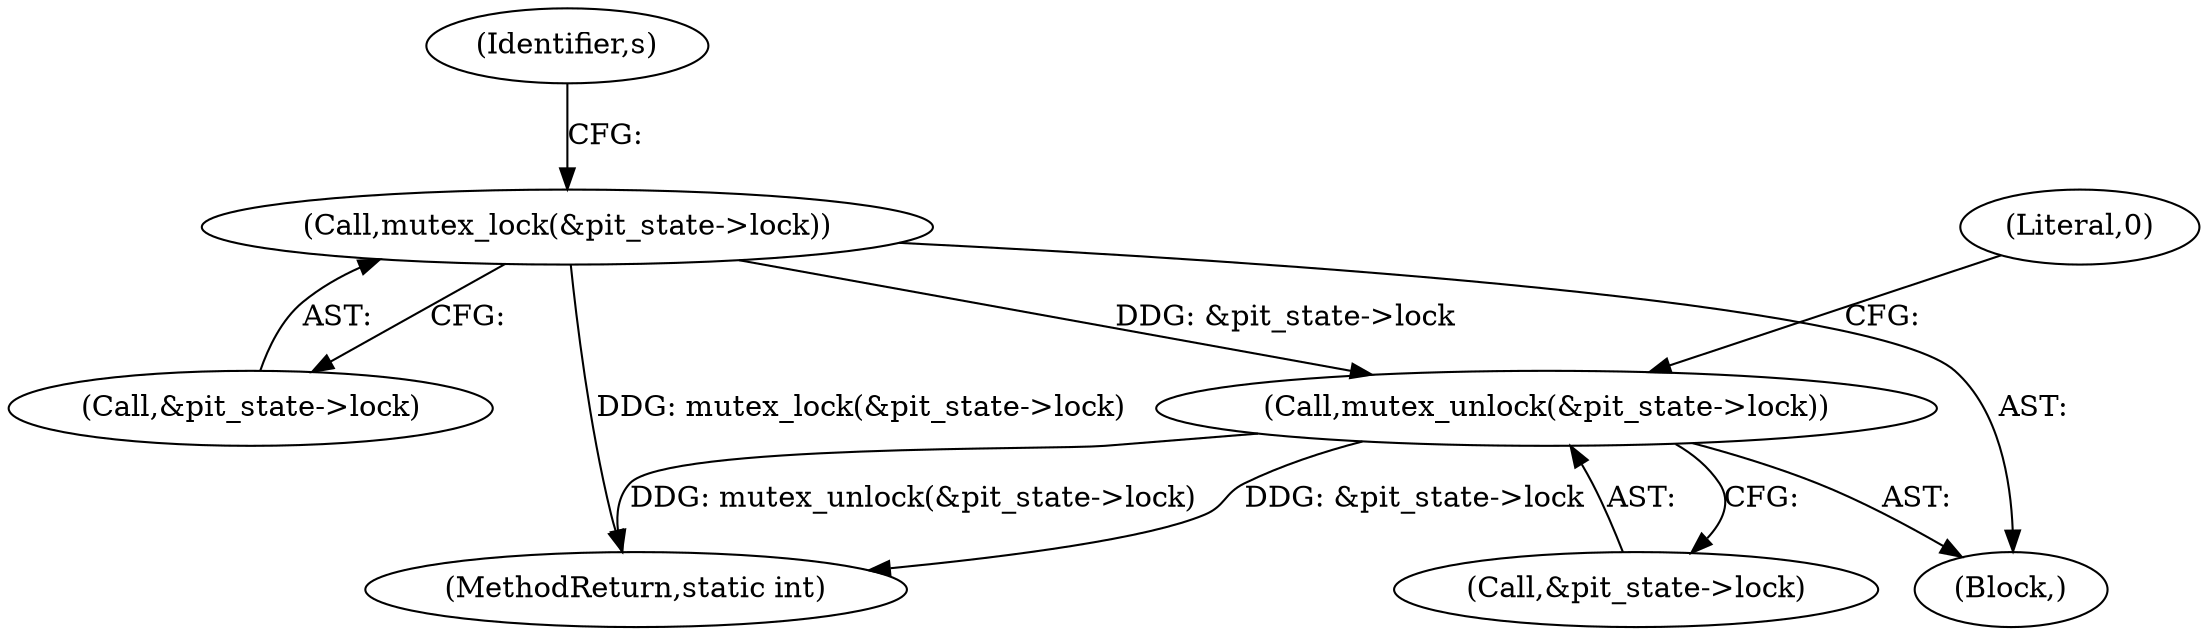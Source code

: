 digraph "0_linux_ee73f656a604d5aa9df86a97102e4e462dd79924@API" {
"1000151" [label="(Call,mutex_lock(&pit_state->lock))"];
"1000311" [label="(Call,mutex_unlock(&pit_state->lock))"];
"1000317" [label="(Literal,0)"];
"1000151" [label="(Call,mutex_lock(&pit_state->lock))"];
"1000311" [label="(Call,mutex_unlock(&pit_state->lock))"];
"1000105" [label="(Block,)"];
"1000152" [label="(Call,&pit_state->lock)"];
"1000158" [label="(Identifier,s)"];
"1000318" [label="(MethodReturn,static int)"];
"1000312" [label="(Call,&pit_state->lock)"];
"1000151" -> "1000105"  [label="AST: "];
"1000151" -> "1000152"  [label="CFG: "];
"1000152" -> "1000151"  [label="AST: "];
"1000158" -> "1000151"  [label="CFG: "];
"1000151" -> "1000318"  [label="DDG: mutex_lock(&pit_state->lock)"];
"1000151" -> "1000311"  [label="DDG: &pit_state->lock"];
"1000311" -> "1000105"  [label="AST: "];
"1000311" -> "1000312"  [label="CFG: "];
"1000312" -> "1000311"  [label="AST: "];
"1000317" -> "1000311"  [label="CFG: "];
"1000311" -> "1000318"  [label="DDG: &pit_state->lock"];
"1000311" -> "1000318"  [label="DDG: mutex_unlock(&pit_state->lock)"];
}
